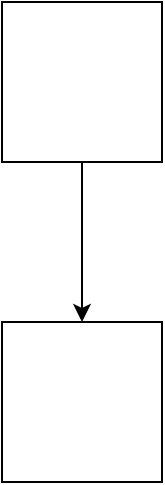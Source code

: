 <mxfile version="22.1.2" type="github">
  <diagram name="第 1 页" id="BiD_fk28OD65gipSYwYe">
    <mxGraphModel dx="1434" dy="765" grid="1" gridSize="10" guides="1" tooltips="1" connect="1" arrows="1" fold="1" page="1" pageScale="1" pageWidth="827" pageHeight="1169" math="0" shadow="0">
      <root>
        <mxCell id="0" />
        <mxCell id="1" parent="0" />
        <mxCell id="_UMWHOuVLlkQYuxDZA_q-3" value="" style="edgeStyle=orthogonalEdgeStyle;rounded=0;orthogonalLoop=1;jettySize=auto;html=1;" edge="1" parent="1" source="_UMWHOuVLlkQYuxDZA_q-1" target="_UMWHOuVLlkQYuxDZA_q-2">
          <mxGeometry relative="1" as="geometry" />
        </mxCell>
        <mxCell id="_UMWHOuVLlkQYuxDZA_q-1" value="" style="whiteSpace=wrap;html=1;aspect=fixed;" vertex="1" parent="1">
          <mxGeometry x="300" y="150" width="80" height="80" as="geometry" />
        </mxCell>
        <mxCell id="_UMWHOuVLlkQYuxDZA_q-2" value="" style="whiteSpace=wrap;html=1;aspect=fixed;" vertex="1" parent="1">
          <mxGeometry x="300" y="310" width="80" height="80" as="geometry" />
        </mxCell>
      </root>
    </mxGraphModel>
  </diagram>
</mxfile>
